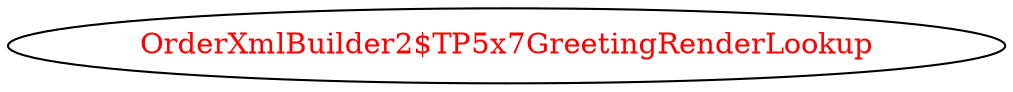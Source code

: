 digraph dependencyGraph {
 concentrate=true;
 ranksep="2.0";
 rankdir="LR"; 
 splines="ortho";
"OrderXmlBuilder2$TP5x7GreetingRenderLookup" [fontcolor="red"];
}
